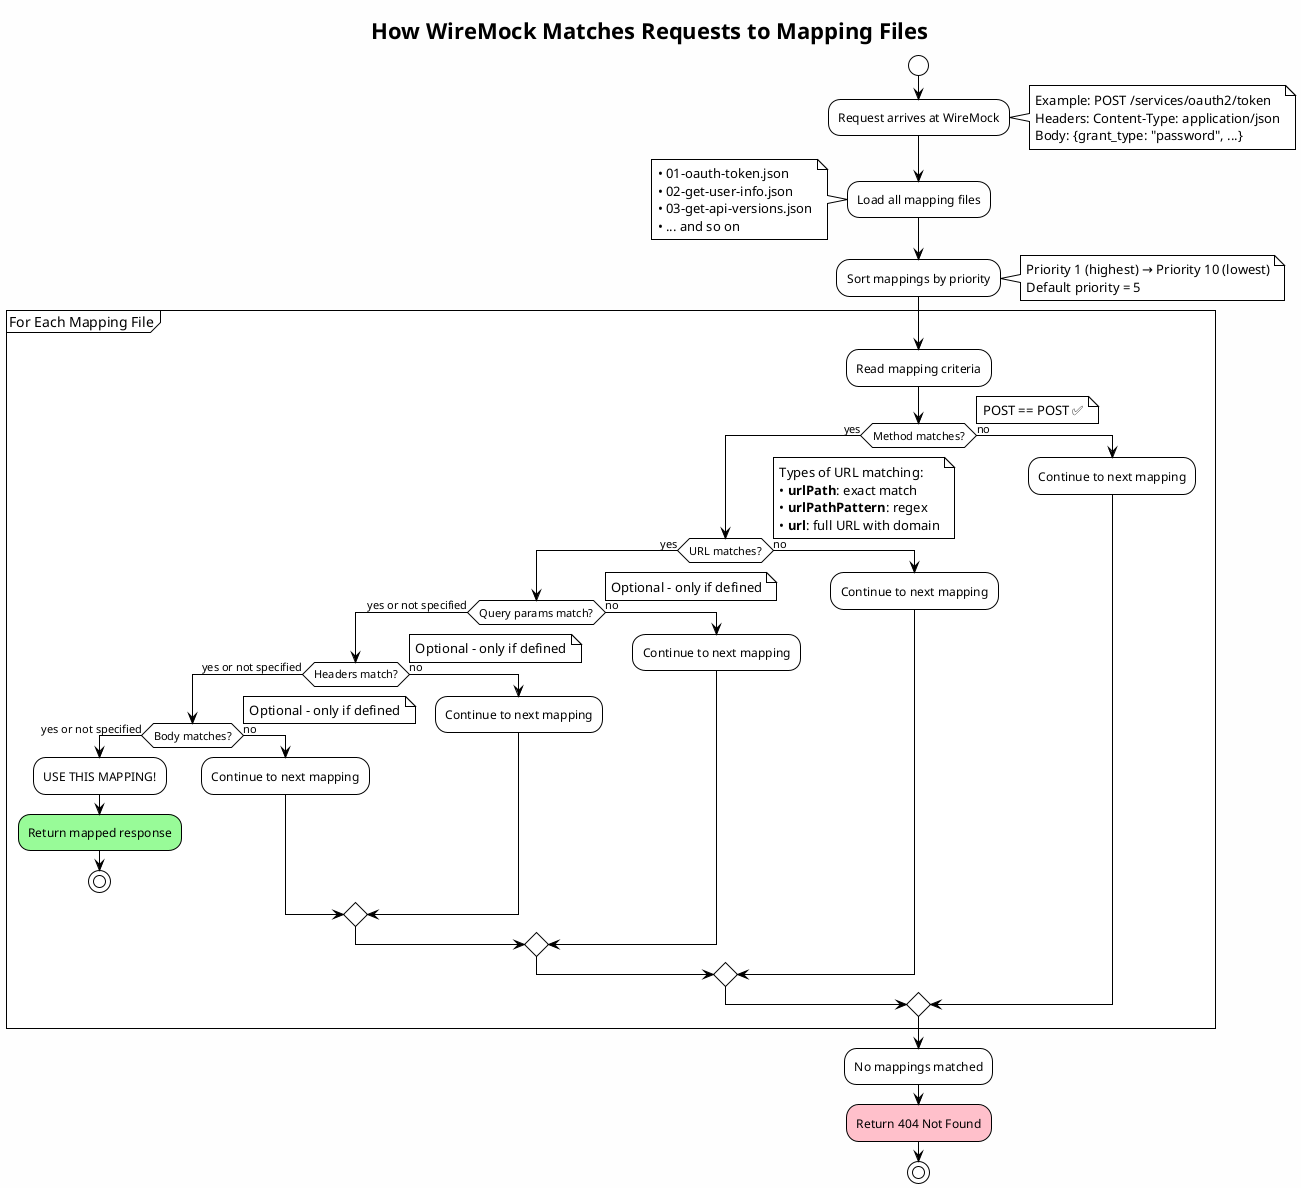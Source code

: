@startuml
!theme plain
skinparam backgroundColor #FEFEFE

title How WireMock Matches Requests to Mapping Files

start

:Request arrives at WireMock;
note right
  Example: POST /services/oauth2/token
  Headers: Content-Type: application/json
  Body: {grant_type: "password", ...}
end note

:Load all mapping files;
note left
  • 01-oauth-token.json
  • 02-get-user-info.json
  • 03-get-api-versions.json
  • ... and so on
end note

:Sort mappings by priority;
note right
  Priority 1 (highest) → Priority 10 (lowest)
  Default priority = 5
end note

partition "For Each Mapping File" {
    :Read mapping criteria;
    
    if (Method matches?) then (yes)
        note right: POST == POST ✅
        
        if (URL matches?) then (yes)
            note right
                Types of URL matching:
                • **urlPath**: exact match
                • **urlPathPattern**: regex
                • **url**: full URL with domain
            end note
            
            if (Query params match?) then (yes or not specified)
                note right: Optional - only if defined
                
                if (Headers match?) then (yes or not specified)
                    note right: Optional - only if defined
                    
                    if (Body matches?) then (yes or not specified)
                        note right: Optional - only if defined
                        
                        :USE THIS MAPPING!;
                        #palegreen:Return mapped response;
                        stop
                        
                    else (no)
                        :Continue to next mapping;
                    endif
                else (no)
                    :Continue to next mapping;
                endif
            else (no)
                :Continue to next mapping;
            endif
        else (no)
            :Continue to next mapping;
        endif
    else (no)
        :Continue to next mapping;
    endif
}

:No mappings matched;
#pink:Return 404 Not Found;
stop

@enduml